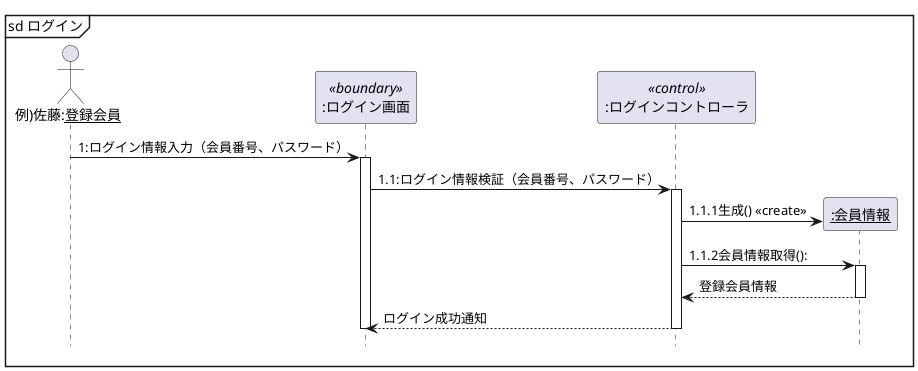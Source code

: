@startuml 図４－１シーケンス図の例
' title ログイン画面
hide footbox
Actor "例)佐藤:<u>登録会員</u>" as member
participant ":ログイン画面" as boundary <<boundary>>
participant ":ログインコントローラ" as control <<control>>
' participant "会員情報" as entity

mainframe sd ログイン 

member -> boundary : 1:ログイン情報入力（会員番号、パスワード）
activate  boundary
    boundary -> control : 1.1:ログイン情報検証（会員番号、パスワード）


    activate control
        create  "<u>:会員情報</u>" as entity
         control -> entity :1.1.1生成() <<create>>
         control -> entity : 1.1.2会員情報取得():
    
         activate entity
            control <-- entity : 登録会員情報
         deactivate entity

     boundary <-- control : ログイン成功通知
        
    deactivate control

deactivate boundary
    

' ' control -> entity : <<create>>\n1.1.1生成():
' ' control -> entity : 1.1.2会員情報取得():<<create>>
' ' control <- entity : 登録会員情報


@enduml